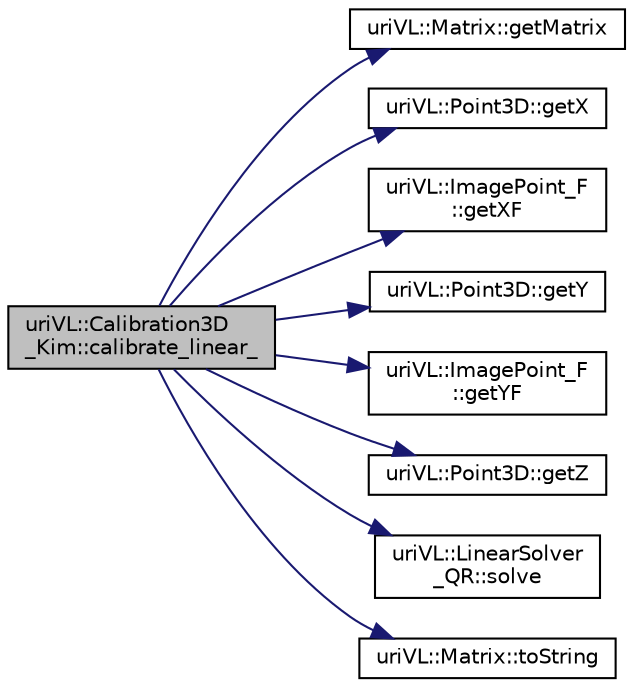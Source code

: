 digraph "uriVL::Calibration3D_Kim::calibrate_linear_"
{
  edge [fontname="Helvetica",fontsize="10",labelfontname="Helvetica",labelfontsize="10"];
  node [fontname="Helvetica",fontsize="10",shape=record];
  rankdir="LR";
  Node1 [label="uriVL::Calibration3D\l_Kim::calibrate_linear_",height=0.2,width=0.4,color="black", fillcolor="grey75", style="filled", fontcolor="black"];
  Node1 -> Node2 [color="midnightblue",fontsize="10",style="solid",fontname="Helvetica"];
  Node2 [label="uriVL::Matrix::getMatrix",height=0.2,width=0.4,color="black", fillcolor="white", style="filled",URL="$classuriVL_1_1Matrix.html#a29c91cadbe9ad1e2ec93d51711348f77",tooltip="Returns a read-only pointer to the matrix data. "];
  Node1 -> Node3 [color="midnightblue",fontsize="10",style="solid",fontname="Helvetica"];
  Node3 [label="uriVL::Point3D::getX",height=0.2,width=0.4,color="black", fillcolor="white", style="filled",URL="$classuriVL_1_1Point3D.html#a86d8c18c5e86916e502847c38ff18f4c",tooltip="Returns the point&#39;s X coordinate. "];
  Node1 -> Node4 [color="midnightblue",fontsize="10",style="solid",fontname="Helvetica"];
  Node4 [label="uriVL::ImagePoint_F\l::getXF",height=0.2,width=0.4,color="black", fillcolor="white", style="filled",URL="$classuriVL_1_1ImagePoint__F.html#a261fcd13a1a07d024b45cae02dfc0c69",tooltip="Returns the pixel&#39;s x coordinate. "];
  Node1 -> Node5 [color="midnightblue",fontsize="10",style="solid",fontname="Helvetica"];
  Node5 [label="uriVL::Point3D::getY",height=0.2,width=0.4,color="black", fillcolor="white", style="filled",URL="$classuriVL_1_1Point3D.html#a16b67d11dd34673fd73162154e2f2324",tooltip="Returns the point&#39;s Y coordinate. "];
  Node1 -> Node6 [color="midnightblue",fontsize="10",style="solid",fontname="Helvetica"];
  Node6 [label="uriVL::ImagePoint_F\l::getYF",height=0.2,width=0.4,color="black", fillcolor="white", style="filled",URL="$classuriVL_1_1ImagePoint__F.html#ac48fbf96fb5a1d544104e488d4195a7c",tooltip="Returns the pixel&#39;s y coordinate. "];
  Node1 -> Node7 [color="midnightblue",fontsize="10",style="solid",fontname="Helvetica"];
  Node7 [label="uriVL::Point3D::getZ",height=0.2,width=0.4,color="black", fillcolor="white", style="filled",URL="$classuriVL_1_1Point3D.html#a2f56ddc6725a976dfbe95a629f25dafe",tooltip="Returns the point&#39;s Z coordinate. "];
  Node1 -> Node8 [color="midnightblue",fontsize="10",style="solid",fontname="Helvetica"];
  Node8 [label="uriVL::LinearSolver\l_QR::solve",height=0.2,width=0.4,color="black", fillcolor="white", style="filled",URL="$classuriVL_1_1LinearSolver__QR.html#ad0a0a128297011b209f3e16469e63655",tooltip="Solves the SLE for the matrix assigned through the constructor or through a call to setMatrix and the..."];
  Node1 -> Node9 [color="midnightblue",fontsize="10",style="solid",fontname="Helvetica"];
  Node9 [label="uriVL::Matrix::toString",height=0.2,width=0.4,color="black", fillcolor="white", style="filled",URL="$classuriVL_1_1Matrix.html#a06a01fbc80edb3ca2444f45d67a8f021",tooltip="This function returns a string corresponding to the matrix using the static delimiting strings for th..."];
}
